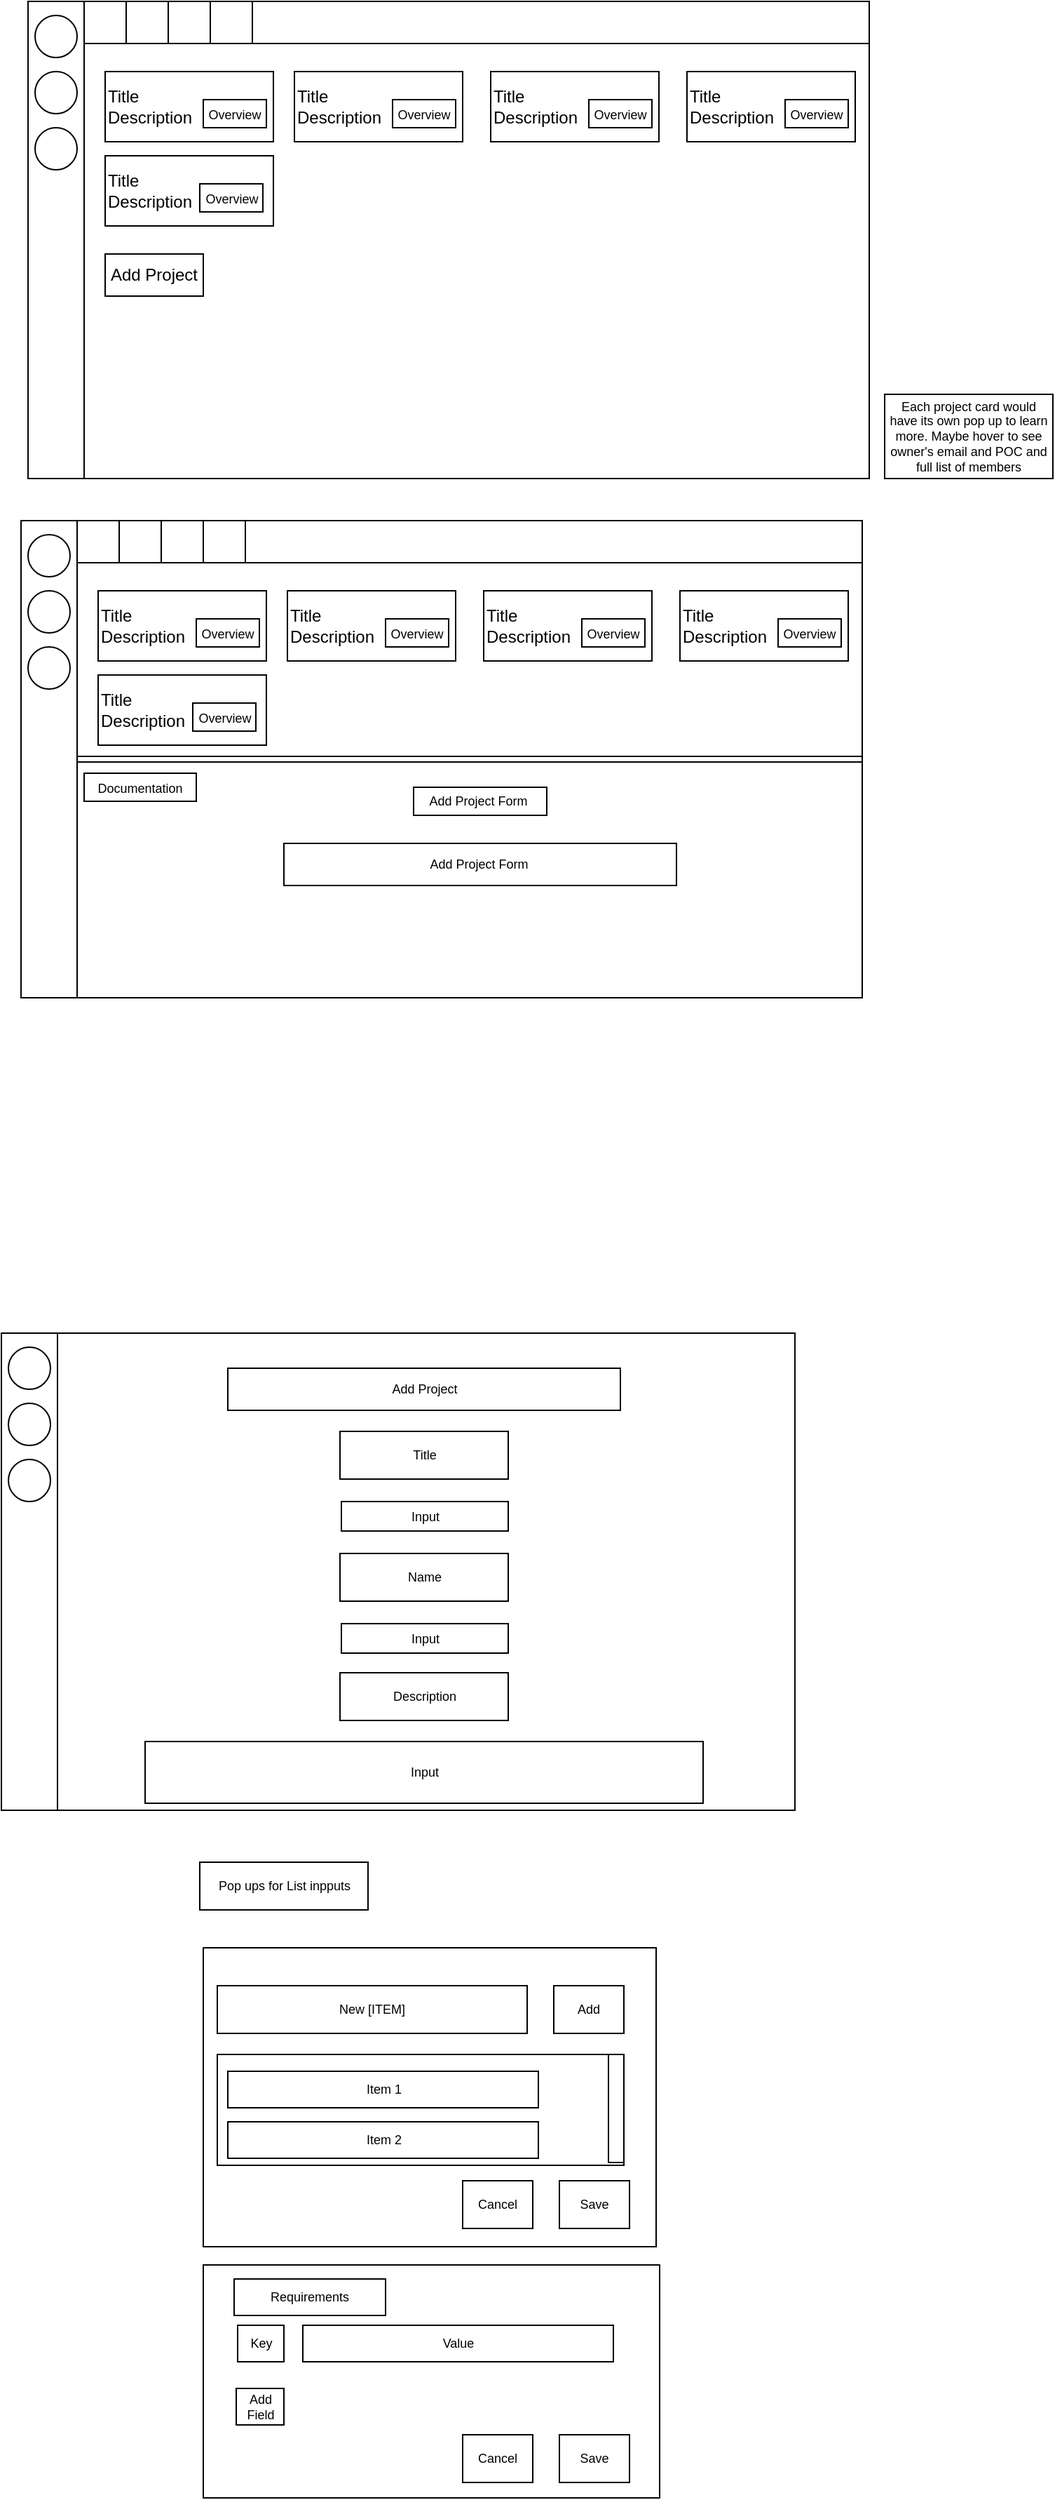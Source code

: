 <mxfile>
    <diagram id="wCGNwBb7Kl2YiwHOaioY" name="Page-1">
        <mxGraphModel dx="1216" dy="827" grid="0" gridSize="10" guides="1" tooltips="1" connect="1" arrows="1" fold="1" page="1" pageScale="1" pageWidth="850" pageHeight="1100" math="0" shadow="0">
            <root>
                <mxCell id="0"/>
                <mxCell id="1" parent="0"/>
                <mxCell id="2" value="" style="whiteSpace=wrap;html=1;" vertex="1" parent="1">
                    <mxGeometry x="90" y="200" width="560" height="340" as="geometry"/>
                </mxCell>
                <mxCell id="4" value="" style="whiteSpace=wrap;html=1;" vertex="1" parent="1">
                    <mxGeometry x="90" y="200" width="30" height="30" as="geometry"/>
                </mxCell>
                <mxCell id="6" value="" style="whiteSpace=wrap;html=1;" vertex="1" parent="1">
                    <mxGeometry x="120" y="200" width="30" height="30" as="geometry"/>
                </mxCell>
                <mxCell id="7" value="" style="whiteSpace=wrap;html=1;" vertex="1" parent="1">
                    <mxGeometry x="150" y="200" width="30" height="30" as="geometry"/>
                </mxCell>
                <mxCell id="8" value="" style="whiteSpace=wrap;html=1;" vertex="1" parent="1">
                    <mxGeometry x="180" y="200" width="30" height="30" as="geometry"/>
                </mxCell>
                <mxCell id="9" value="" style="whiteSpace=wrap;html=1;" vertex="1" parent="1">
                    <mxGeometry x="50" y="200" width="40" height="340" as="geometry"/>
                </mxCell>
                <mxCell id="10" value="" style="ellipse;whiteSpace=wrap;html=1;" vertex="1" parent="1">
                    <mxGeometry x="55" y="290" width="30" height="30" as="geometry"/>
                </mxCell>
                <mxCell id="11" value="" style="ellipse;whiteSpace=wrap;html=1;" vertex="1" parent="1">
                    <mxGeometry x="55" y="250" width="30" height="30" as="geometry"/>
                </mxCell>
                <mxCell id="12" value="" style="ellipse;whiteSpace=wrap;html=1;" vertex="1" parent="1">
                    <mxGeometry x="55" y="210" width="30" height="30" as="geometry"/>
                </mxCell>
                <mxCell id="17" value="" style="whiteSpace=wrap;html=1;" vertex="1" parent="1">
                    <mxGeometry x="210" y="200" width="440" height="30" as="geometry"/>
                </mxCell>
                <mxCell id="18" value="Title&lt;br&gt;Description" style="whiteSpace=wrap;html=1;align=left;" vertex="1" parent="1">
                    <mxGeometry x="105" y="250" width="120" height="50" as="geometry"/>
                </mxCell>
                <mxCell id="20" value="Title&lt;br&gt;&lt;div style=&quot;&quot;&gt;&lt;span style=&quot;background-color: initial;&quot;&gt;Description&lt;/span&gt;&lt;/div&gt;" style="whiteSpace=wrap;html=1;align=left;" vertex="1" parent="1">
                    <mxGeometry x="240" y="250" width="120" height="50" as="geometry"/>
                </mxCell>
                <mxCell id="21" value="Title&lt;br&gt;Description" style="whiteSpace=wrap;html=1;align=left;" vertex="1" parent="1">
                    <mxGeometry x="380" y="250" width="120" height="50" as="geometry"/>
                </mxCell>
                <mxCell id="22" value="Title&lt;br&gt;Description" style="whiteSpace=wrap;html=1;align=left;" vertex="1" parent="1">
                    <mxGeometry x="105" y="310" width="120" height="50" as="geometry"/>
                </mxCell>
                <mxCell id="23" value="Title&lt;br&gt;Description" style="whiteSpace=wrap;html=1;align=left;" vertex="1" parent="1">
                    <mxGeometry x="520" y="250" width="120" height="50" as="geometry"/>
                </mxCell>
                <mxCell id="25" value="Add Project" style="whiteSpace=wrap;html=1;" vertex="1" parent="1">
                    <mxGeometry x="105" y="380" width="70" height="30" as="geometry"/>
                </mxCell>
                <mxCell id="26" value="&lt;font style=&quot;font-size: 9px;&quot;&gt;Overview&lt;/font&gt;" style="whiteSpace=wrap;html=1;" vertex="1" parent="1">
                    <mxGeometry x="175" y="270" width="45" height="20" as="geometry"/>
                </mxCell>
                <mxCell id="27" value="&lt;font style=&quot;font-size: 9px;&quot;&gt;Overview&lt;/font&gt;" style="whiteSpace=wrap;html=1;" vertex="1" parent="1">
                    <mxGeometry x="310" y="270" width="45" height="20" as="geometry"/>
                </mxCell>
                <mxCell id="28" value="&lt;font style=&quot;font-size: 9px;&quot;&gt;Overview&lt;/font&gt;" style="whiteSpace=wrap;html=1;" vertex="1" parent="1">
                    <mxGeometry x="450" y="270" width="45" height="20" as="geometry"/>
                </mxCell>
                <mxCell id="29" value="&lt;font style=&quot;font-size: 9px;&quot;&gt;Overview&lt;/font&gt;" style="whiteSpace=wrap;html=1;" vertex="1" parent="1">
                    <mxGeometry x="590" y="270" width="45" height="20" as="geometry"/>
                </mxCell>
                <mxCell id="30" value="&lt;font style=&quot;font-size: 9px;&quot;&gt;Overview&lt;/font&gt;" style="whiteSpace=wrap;html=1;" vertex="1" parent="1">
                    <mxGeometry x="172.5" y="330" width="45" height="20" as="geometry"/>
                </mxCell>
                <mxCell id="31" value="" style="whiteSpace=wrap;html=1;" vertex="1" parent="1">
                    <mxGeometry x="85" y="570" width="560" height="340" as="geometry"/>
                </mxCell>
                <mxCell id="32" value="" style="whiteSpace=wrap;html=1;" vertex="1" parent="1">
                    <mxGeometry x="85" y="570" width="30" height="30" as="geometry"/>
                </mxCell>
                <mxCell id="33" value="" style="whiteSpace=wrap;html=1;" vertex="1" parent="1">
                    <mxGeometry x="115" y="570" width="30" height="30" as="geometry"/>
                </mxCell>
                <mxCell id="34" value="" style="whiteSpace=wrap;html=1;" vertex="1" parent="1">
                    <mxGeometry x="145" y="570" width="30" height="30" as="geometry"/>
                </mxCell>
                <mxCell id="35" value="" style="whiteSpace=wrap;html=1;" vertex="1" parent="1">
                    <mxGeometry x="175" y="570" width="30" height="30" as="geometry"/>
                </mxCell>
                <mxCell id="39" value="" style="whiteSpace=wrap;html=1;" vertex="1" parent="1">
                    <mxGeometry x="205" y="570" width="440" height="30" as="geometry"/>
                </mxCell>
                <mxCell id="40" value="Title&lt;br&gt;Description" style="whiteSpace=wrap;html=1;align=left;" vertex="1" parent="1">
                    <mxGeometry x="100" y="620" width="120" height="50" as="geometry"/>
                </mxCell>
                <mxCell id="41" value="Title&lt;br&gt;&lt;div style=&quot;&quot;&gt;&lt;span style=&quot;background-color: initial;&quot;&gt;Description&lt;/span&gt;&lt;/div&gt;" style="whiteSpace=wrap;html=1;align=left;" vertex="1" parent="1">
                    <mxGeometry x="235" y="620" width="120" height="50" as="geometry"/>
                </mxCell>
                <mxCell id="42" value="Title&lt;br&gt;Description" style="whiteSpace=wrap;html=1;align=left;" vertex="1" parent="1">
                    <mxGeometry x="375" y="620" width="120" height="50" as="geometry"/>
                </mxCell>
                <mxCell id="43" value="Title&lt;br&gt;Description" style="whiteSpace=wrap;html=1;align=left;" vertex="1" parent="1">
                    <mxGeometry x="100" y="680" width="120" height="50" as="geometry"/>
                </mxCell>
                <mxCell id="44" value="Title&lt;br&gt;Description" style="whiteSpace=wrap;html=1;align=left;" vertex="1" parent="1">
                    <mxGeometry x="515" y="620" width="120" height="50" as="geometry"/>
                </mxCell>
                <mxCell id="46" value="&lt;font style=&quot;font-size: 9px;&quot;&gt;Overview&lt;/font&gt;" style="whiteSpace=wrap;html=1;" vertex="1" parent="1">
                    <mxGeometry x="170" y="640" width="45" height="20" as="geometry"/>
                </mxCell>
                <mxCell id="47" value="&lt;font style=&quot;font-size: 9px;&quot;&gt;Overview&lt;/font&gt;" style="whiteSpace=wrap;html=1;" vertex="1" parent="1">
                    <mxGeometry x="305" y="640" width="45" height="20" as="geometry"/>
                </mxCell>
                <mxCell id="48" value="&lt;font style=&quot;font-size: 9px;&quot;&gt;Overview&lt;/font&gt;" style="whiteSpace=wrap;html=1;" vertex="1" parent="1">
                    <mxGeometry x="445" y="640" width="45" height="20" as="geometry"/>
                </mxCell>
                <mxCell id="49" value="&lt;font style=&quot;font-size: 9px;&quot;&gt;Overview&lt;/font&gt;" style="whiteSpace=wrap;html=1;" vertex="1" parent="1">
                    <mxGeometry x="585" y="640" width="45" height="20" as="geometry"/>
                </mxCell>
                <mxCell id="50" value="&lt;font style=&quot;font-size: 9px;&quot;&gt;Overview&lt;/font&gt;" style="whiteSpace=wrap;html=1;" vertex="1" parent="1">
                    <mxGeometry x="167.5" y="700" width="45" height="20" as="geometry"/>
                </mxCell>
                <mxCell id="51" value="" style="whiteSpace=wrap;html=1;" vertex="1" parent="1">
                    <mxGeometry x="45" y="570" width="40" height="340" as="geometry"/>
                </mxCell>
                <mxCell id="52" value="" style="ellipse;whiteSpace=wrap;html=1;" vertex="1" parent="1">
                    <mxGeometry x="50" y="660" width="30" height="30" as="geometry"/>
                </mxCell>
                <mxCell id="53" value="" style="ellipse;whiteSpace=wrap;html=1;" vertex="1" parent="1">
                    <mxGeometry x="50" y="620" width="30" height="30" as="geometry"/>
                </mxCell>
                <mxCell id="54" value="" style="ellipse;whiteSpace=wrap;html=1;" vertex="1" parent="1">
                    <mxGeometry x="50" y="580" width="30" height="30" as="geometry"/>
                </mxCell>
                <mxCell id="55" style="edgeStyle=none;shape=link;html=1;exitX=0;exitY=0.5;exitDx=0;exitDy=0;entryX=1;entryY=0.5;entryDx=0;entryDy=0;fontSize=9;" edge="1" parent="1" source="31" target="31">
                    <mxGeometry relative="1" as="geometry"/>
                </mxCell>
                <mxCell id="56" value="Add Project Form&amp;nbsp;" style="whiteSpace=wrap;html=1;fontSize=9;" vertex="1" parent="1">
                    <mxGeometry x="325" y="760" width="95" height="20" as="geometry"/>
                </mxCell>
                <mxCell id="57" value="Add Project Form&amp;nbsp;" style="whiteSpace=wrap;html=1;fontSize=9;" vertex="1" parent="1">
                    <mxGeometry x="232.5" y="800" width="280" height="30" as="geometry"/>
                </mxCell>
                <mxCell id="58" value="&lt;font style=&quot;font-size: 9px;&quot;&gt;Documentation&lt;/font&gt;" style="whiteSpace=wrap;html=1;" vertex="1" parent="1">
                    <mxGeometry x="90" y="750" width="80" height="20" as="geometry"/>
                </mxCell>
                <mxCell id="59" value="Each project card would have its own pop up to learn more. Maybe hover to see owner's email and POC and full list of members" style="whiteSpace=wrap;html=1;fontSize=9;" vertex="1" parent="1">
                    <mxGeometry x="661" y="480" width="120" height="60" as="geometry"/>
                </mxCell>
                <mxCell id="60" value="" style="whiteSpace=wrap;html=1;" vertex="1" parent="1">
                    <mxGeometry x="70" y="1149" width="527" height="340" as="geometry"/>
                </mxCell>
                <mxCell id="61" value="" style="whiteSpace=wrap;html=1;" vertex="1" parent="1">
                    <mxGeometry x="31" y="1149" width="40" height="340" as="geometry"/>
                </mxCell>
                <mxCell id="62" value="" style="ellipse;whiteSpace=wrap;html=1;" vertex="1" parent="1">
                    <mxGeometry x="36" y="1239" width="30" height="30" as="geometry"/>
                </mxCell>
                <mxCell id="63" value="" style="ellipse;whiteSpace=wrap;html=1;" vertex="1" parent="1">
                    <mxGeometry x="36" y="1199" width="30" height="30" as="geometry"/>
                </mxCell>
                <mxCell id="64" value="" style="ellipse;whiteSpace=wrap;html=1;" vertex="1" parent="1">
                    <mxGeometry x="36" y="1159" width="30" height="30" as="geometry"/>
                </mxCell>
                <mxCell id="65" value="Add Project" style="whiteSpace=wrap;html=1;fontSize=9;" vertex="1" parent="1">
                    <mxGeometry x="192.5" y="1174" width="280" height="30" as="geometry"/>
                </mxCell>
                <mxCell id="66" value="Input" style="whiteSpace=wrap;html=1;fontSize=9;" vertex="1" parent="1">
                    <mxGeometry x="273.5" y="1269" width="119" height="21" as="geometry"/>
                </mxCell>
                <mxCell id="67" value="Title" style="whiteSpace=wrap;html=1;fontSize=9;" vertex="1" parent="1">
                    <mxGeometry x="272.5" y="1219" width="120" height="34" as="geometry"/>
                </mxCell>
                <mxCell id="68" value="Input" style="whiteSpace=wrap;html=1;fontSize=9;" vertex="1" parent="1">
                    <mxGeometry x="133.5" y="1440" width="398" height="44" as="geometry"/>
                </mxCell>
                <mxCell id="70" value="Input" style="whiteSpace=wrap;html=1;fontSize=9;" vertex="1" parent="1">
                    <mxGeometry x="273.5" y="1356" width="119" height="21" as="geometry"/>
                </mxCell>
                <mxCell id="71" value="Name" style="whiteSpace=wrap;html=1;fontSize=9;" vertex="1" parent="1">
                    <mxGeometry x="272.5" y="1306" width="120" height="34" as="geometry"/>
                </mxCell>
                <mxCell id="74" value="Description" style="whiteSpace=wrap;html=1;fontSize=9;" vertex="1" parent="1">
                    <mxGeometry x="272.5" y="1391" width="120" height="34" as="geometry"/>
                </mxCell>
                <mxCell id="75" value="" style="whiteSpace=wrap;html=1;fontSize=9;" vertex="1" parent="1">
                    <mxGeometry x="175" y="1587" width="323" height="213" as="geometry"/>
                </mxCell>
                <mxCell id="76" value="Pop ups for List inpputs" style="whiteSpace=wrap;html=1;fontSize=9;" vertex="1" parent="1">
                    <mxGeometry x="172.5" y="1526" width="120" height="34" as="geometry"/>
                </mxCell>
                <mxCell id="77" value="New [ITEM]" style="whiteSpace=wrap;html=1;fontSize=9;" vertex="1" parent="1">
                    <mxGeometry x="185" y="1614" width="221" height="34" as="geometry"/>
                </mxCell>
                <mxCell id="78" value="" style="whiteSpace=wrap;html=1;fontSize=9;" vertex="1" parent="1">
                    <mxGeometry x="185" y="1663" width="290" height="79" as="geometry"/>
                </mxCell>
                <mxCell id="79" value="Add" style="whiteSpace=wrap;html=1;fontSize=9;" vertex="1" parent="1">
                    <mxGeometry x="425" y="1614" width="50" height="34" as="geometry"/>
                </mxCell>
                <mxCell id="81" value="Item 1" style="whiteSpace=wrap;html=1;fontSize=9;" vertex="1" parent="1">
                    <mxGeometry x="192.5" y="1675" width="221.5" height="26" as="geometry"/>
                </mxCell>
                <mxCell id="82" value="Item 2" style="whiteSpace=wrap;html=1;fontSize=9;" vertex="1" parent="1">
                    <mxGeometry x="192.5" y="1711" width="221.5" height="26" as="geometry"/>
                </mxCell>
                <mxCell id="83" value="" style="whiteSpace=wrap;html=1;fontSize=9;" vertex="1" parent="1">
                    <mxGeometry x="464" y="1663" width="11" height="77" as="geometry"/>
                </mxCell>
                <mxCell id="85" value="" style="whiteSpace=wrap;html=1;fontSize=9;" vertex="1" parent="1">
                    <mxGeometry x="175" y="1813" width="325.5" height="166" as="geometry"/>
                </mxCell>
                <mxCell id="86" value="Value" style="whiteSpace=wrap;html=1;fontSize=9;" vertex="1" parent="1">
                    <mxGeometry x="246" y="1856" width="221.5" height="26" as="geometry"/>
                </mxCell>
                <mxCell id="87" value="Key" style="whiteSpace=wrap;html=1;fontSize=9;" vertex="1" parent="1">
                    <mxGeometry x="199.5" y="1856" width="33" height="26" as="geometry"/>
                </mxCell>
                <mxCell id="88" value="Add Field" style="whiteSpace=wrap;html=1;fontSize=9;" vertex="1" parent="1">
                    <mxGeometry x="198.5" y="1901" width="34" height="26" as="geometry"/>
                </mxCell>
                <mxCell id="89" value="Requirements" style="whiteSpace=wrap;html=1;fontSize=9;" vertex="1" parent="1">
                    <mxGeometry x="197" y="1823" width="108" height="26" as="geometry"/>
                </mxCell>
                <mxCell id="90" value="Cancel" style="whiteSpace=wrap;html=1;fontSize=9;" vertex="1" parent="1">
                    <mxGeometry x="360" y="1753" width="50" height="34" as="geometry"/>
                </mxCell>
                <mxCell id="91" value="Save" style="whiteSpace=wrap;html=1;fontSize=9;" vertex="1" parent="1">
                    <mxGeometry x="429" y="1753" width="50" height="34" as="geometry"/>
                </mxCell>
                <mxCell id="92" value="Cancel" style="whiteSpace=wrap;html=1;fontSize=9;" vertex="1" parent="1">
                    <mxGeometry x="360" y="1934" width="50" height="34" as="geometry"/>
                </mxCell>
                <mxCell id="93" value="Save" style="whiteSpace=wrap;html=1;fontSize=9;" vertex="1" parent="1">
                    <mxGeometry x="429" y="1934" width="50" height="34" as="geometry"/>
                </mxCell>
            </root>
        </mxGraphModel>
    </diagram>
</mxfile>